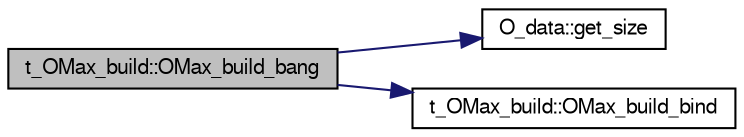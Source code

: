 digraph G
{
  bgcolor="transparent";
  edge [fontname="FreeSans",fontsize="10",labelfontname="FreeSans",labelfontsize="10"];
  node [fontname="FreeSans",fontsize="10",shape=record];
  rankdir=LR;
  Node1 [label="t_OMax_build::OMax_build_bang",height=0.2,width=0.4,color="black", fillcolor="grey75", style="filled" fontcolor="black"];
  Node1 -> Node2 [color="midnightblue",fontsize="10",style="solid",fontname="FreeSans"];
  Node2 [label="O_data::get_size",height=0.2,width=0.4,color="black",URL="$class_o__data.html#ab8222f2093f5b02d55857a8c61d1ee0c",tooltip="Return the current size of the sequence."];
  Node1 -> Node3 [color="midnightblue",fontsize="10",style="solid",fontname="FreeSans"];
  Node3 [label="t_OMax_build::OMax_build_bind",height=0.2,width=0.4,color="black",URL="$structt___o_max__build.html#a84b0ca99a6b47de1c4ac66e63fa270ec",tooltip="Bind the builder with both Data Sequences."];
}
